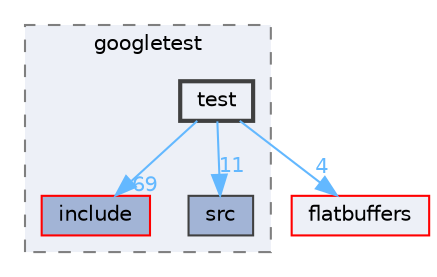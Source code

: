 digraph "googletest/googletest/test"
{
 // LATEX_PDF_SIZE
  bgcolor="transparent";
  edge [fontname=Helvetica,fontsize=10,labelfontname=Helvetica,labelfontsize=10];
  node [fontname=Helvetica,fontsize=10,shape=box,height=0.2,width=0.4];
  compound=true
  subgraph clusterdir_7b86808525f21adae85b84901a4f8edc {
    graph [ bgcolor="#edf0f7", pencolor="grey50", label="googletest", fontname=Helvetica,fontsize=10 style="filled,dashed", URL="dir_7b86808525f21adae85b84901a4f8edc.html",tooltip=""]
  dir_2f730f5434597c08ceb8912275aa9760 [label="include", fillcolor="#a2b4d6", color="red", style="filled", URL="dir_2f730f5434597c08ceb8912275aa9760.html",tooltip=""];
  dir_ff028c2de6bb35ff9cb892421277f296 [label="src", fillcolor="#a2b4d6", color="grey25", style="filled", URL="dir_ff028c2de6bb35ff9cb892421277f296.html",tooltip=""];
  dir_15145d0cfa67b376f8d3f842a97e7fb1 [label="test", fillcolor="#edf0f7", color="grey25", style="filled,bold", URL="dir_15145d0cfa67b376f8d3f842a97e7fb1.html",tooltip=""];
  }
  dir_aab3332a77760f74556dcb4aee61b405 [label="flatbuffers", fillcolor="#edf0f7", color="red", style="filled", URL="dir_aab3332a77760f74556dcb4aee61b405.html",tooltip=""];
  dir_15145d0cfa67b376f8d3f842a97e7fb1->dir_2f730f5434597c08ceb8912275aa9760 [headlabel="69", labeldistance=1.5 headhref="dir_000205_000119.html" href="dir_000205_000119.html" color="steelblue1" fontcolor="steelblue1"];
  dir_15145d0cfa67b376f8d3f842a97e7fb1->dir_aab3332a77760f74556dcb4aee61b405 [headlabel="4", labeldistance=1.5 headhref="dir_000205_000058.html" href="dir_000205_000058.html" color="steelblue1" fontcolor="steelblue1"];
  dir_15145d0cfa67b376f8d3f842a97e7fb1->dir_ff028c2de6bb35ff9cb892421277f296 [headlabel="11", labeldistance=1.5 headhref="dir_000205_000197.html" href="dir_000205_000197.html" color="steelblue1" fontcolor="steelblue1"];
}
